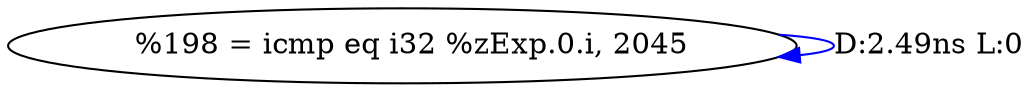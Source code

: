 digraph {
Node0x2903a00[label="  %198 = icmp eq i32 %zExp.0.i, 2045"];
Node0x2903a00 -> Node0x2903a00[label="D:2.49ns L:0",color=blue];
}
